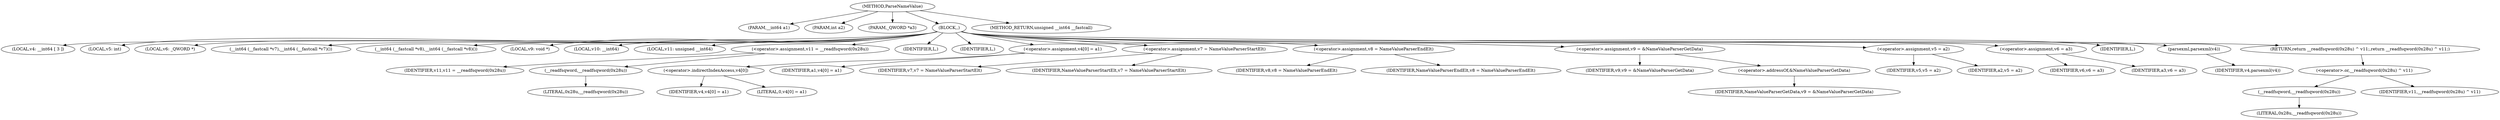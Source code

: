 digraph ParseNameValue {  
"1000109" [label = "(METHOD,ParseNameValue)" ]
"1000110" [label = "(PARAM,__int64 a1)" ]
"1000111" [label = "(PARAM,int a2)" ]
"1000112" [label = "(PARAM,_QWORD *a3)" ]
"1000113" [label = "(BLOCK,,)" ]
"1000114" [label = "(LOCAL,v4: __int64 [ 3 ])" ]
"1000115" [label = "(LOCAL,v5: int)" ]
"1000116" [label = "(LOCAL,v6: _QWORD *)" ]
"1000117" [label = "(__int64 (__fastcall *v7),__int64 (__fastcall *v7)())" ]
"1000118" [label = "(__int64 (__fastcall *v8),__int64 (__fastcall *v8)())" ]
"1000119" [label = "(LOCAL,v9: void *)" ]
"1000120" [label = "(LOCAL,v10: __int64)" ]
"1000121" [label = "(LOCAL,v11: unsigned __int64)" ]
"1000122" [label = "(<operator>.assignment,v11 = __readfsqword(0x28u))" ]
"1000123" [label = "(IDENTIFIER,v11,v11 = __readfsqword(0x28u))" ]
"1000124" [label = "(__readfsqword,__readfsqword(0x28u))" ]
"1000125" [label = "(LITERAL,0x28u,__readfsqword(0x28u))" ]
"1000126" [label = "(IDENTIFIER,L,)" ]
"1000127" [label = "(IDENTIFIER,L,)" ]
"1000128" [label = "(<operator>.assignment,v4[0] = a1)" ]
"1000129" [label = "(<operator>.indirectIndexAccess,v4[0])" ]
"1000130" [label = "(IDENTIFIER,v4,v4[0] = a1)" ]
"1000131" [label = "(LITERAL,0,v4[0] = a1)" ]
"1000132" [label = "(IDENTIFIER,a1,v4[0] = a1)" ]
"1000133" [label = "(<operator>.assignment,v7 = NameValueParserStartElt)" ]
"1000134" [label = "(IDENTIFIER,v7,v7 = NameValueParserStartElt)" ]
"1000135" [label = "(IDENTIFIER,NameValueParserStartElt,v7 = NameValueParserStartElt)" ]
"1000136" [label = "(<operator>.assignment,v8 = NameValueParserEndElt)" ]
"1000137" [label = "(IDENTIFIER,v8,v8 = NameValueParserEndElt)" ]
"1000138" [label = "(IDENTIFIER,NameValueParserEndElt,v8 = NameValueParserEndElt)" ]
"1000139" [label = "(<operator>.assignment,v9 = &NameValueParserGetData)" ]
"1000140" [label = "(IDENTIFIER,v9,v9 = &NameValueParserGetData)" ]
"1000141" [label = "(<operator>.addressOf,&NameValueParserGetData)" ]
"1000142" [label = "(IDENTIFIER,NameValueParserGetData,v9 = &NameValueParserGetData)" ]
"1000143" [label = "(<operator>.assignment,v5 = a2)" ]
"1000144" [label = "(IDENTIFIER,v5,v5 = a2)" ]
"1000145" [label = "(IDENTIFIER,a2,v5 = a2)" ]
"1000146" [label = "(<operator>.assignment,v6 = a3)" ]
"1000147" [label = "(IDENTIFIER,v6,v6 = a3)" ]
"1000148" [label = "(IDENTIFIER,a3,v6 = a3)" ]
"1000149" [label = "(IDENTIFIER,L,)" ]
"1000150" [label = "(parsexml,parsexml(v4))" ]
"1000151" [label = "(IDENTIFIER,v4,parsexml(v4))" ]
"1000152" [label = "(RETURN,return __readfsqword(0x28u) ^ v11;,return __readfsqword(0x28u) ^ v11;)" ]
"1000153" [label = "(<operator>.or,__readfsqword(0x28u) ^ v11)" ]
"1000154" [label = "(__readfsqword,__readfsqword(0x28u))" ]
"1000155" [label = "(LITERAL,0x28u,__readfsqword(0x28u))" ]
"1000156" [label = "(IDENTIFIER,v11,__readfsqword(0x28u) ^ v11)" ]
"1000157" [label = "(METHOD_RETURN,unsigned __int64 __fastcall)" ]
  "1000109" -> "1000110" 
  "1000109" -> "1000111" 
  "1000109" -> "1000112" 
  "1000109" -> "1000113" 
  "1000109" -> "1000157" 
  "1000113" -> "1000114" 
  "1000113" -> "1000115" 
  "1000113" -> "1000116" 
  "1000113" -> "1000117" 
  "1000113" -> "1000118" 
  "1000113" -> "1000119" 
  "1000113" -> "1000120" 
  "1000113" -> "1000121" 
  "1000113" -> "1000122" 
  "1000113" -> "1000126" 
  "1000113" -> "1000127" 
  "1000113" -> "1000128" 
  "1000113" -> "1000133" 
  "1000113" -> "1000136" 
  "1000113" -> "1000139" 
  "1000113" -> "1000143" 
  "1000113" -> "1000146" 
  "1000113" -> "1000149" 
  "1000113" -> "1000150" 
  "1000113" -> "1000152" 
  "1000122" -> "1000123" 
  "1000122" -> "1000124" 
  "1000124" -> "1000125" 
  "1000128" -> "1000129" 
  "1000128" -> "1000132" 
  "1000129" -> "1000130" 
  "1000129" -> "1000131" 
  "1000133" -> "1000134" 
  "1000133" -> "1000135" 
  "1000136" -> "1000137" 
  "1000136" -> "1000138" 
  "1000139" -> "1000140" 
  "1000139" -> "1000141" 
  "1000141" -> "1000142" 
  "1000143" -> "1000144" 
  "1000143" -> "1000145" 
  "1000146" -> "1000147" 
  "1000146" -> "1000148" 
  "1000150" -> "1000151" 
  "1000152" -> "1000153" 
  "1000153" -> "1000154" 
  "1000153" -> "1000156" 
  "1000154" -> "1000155" 
}
